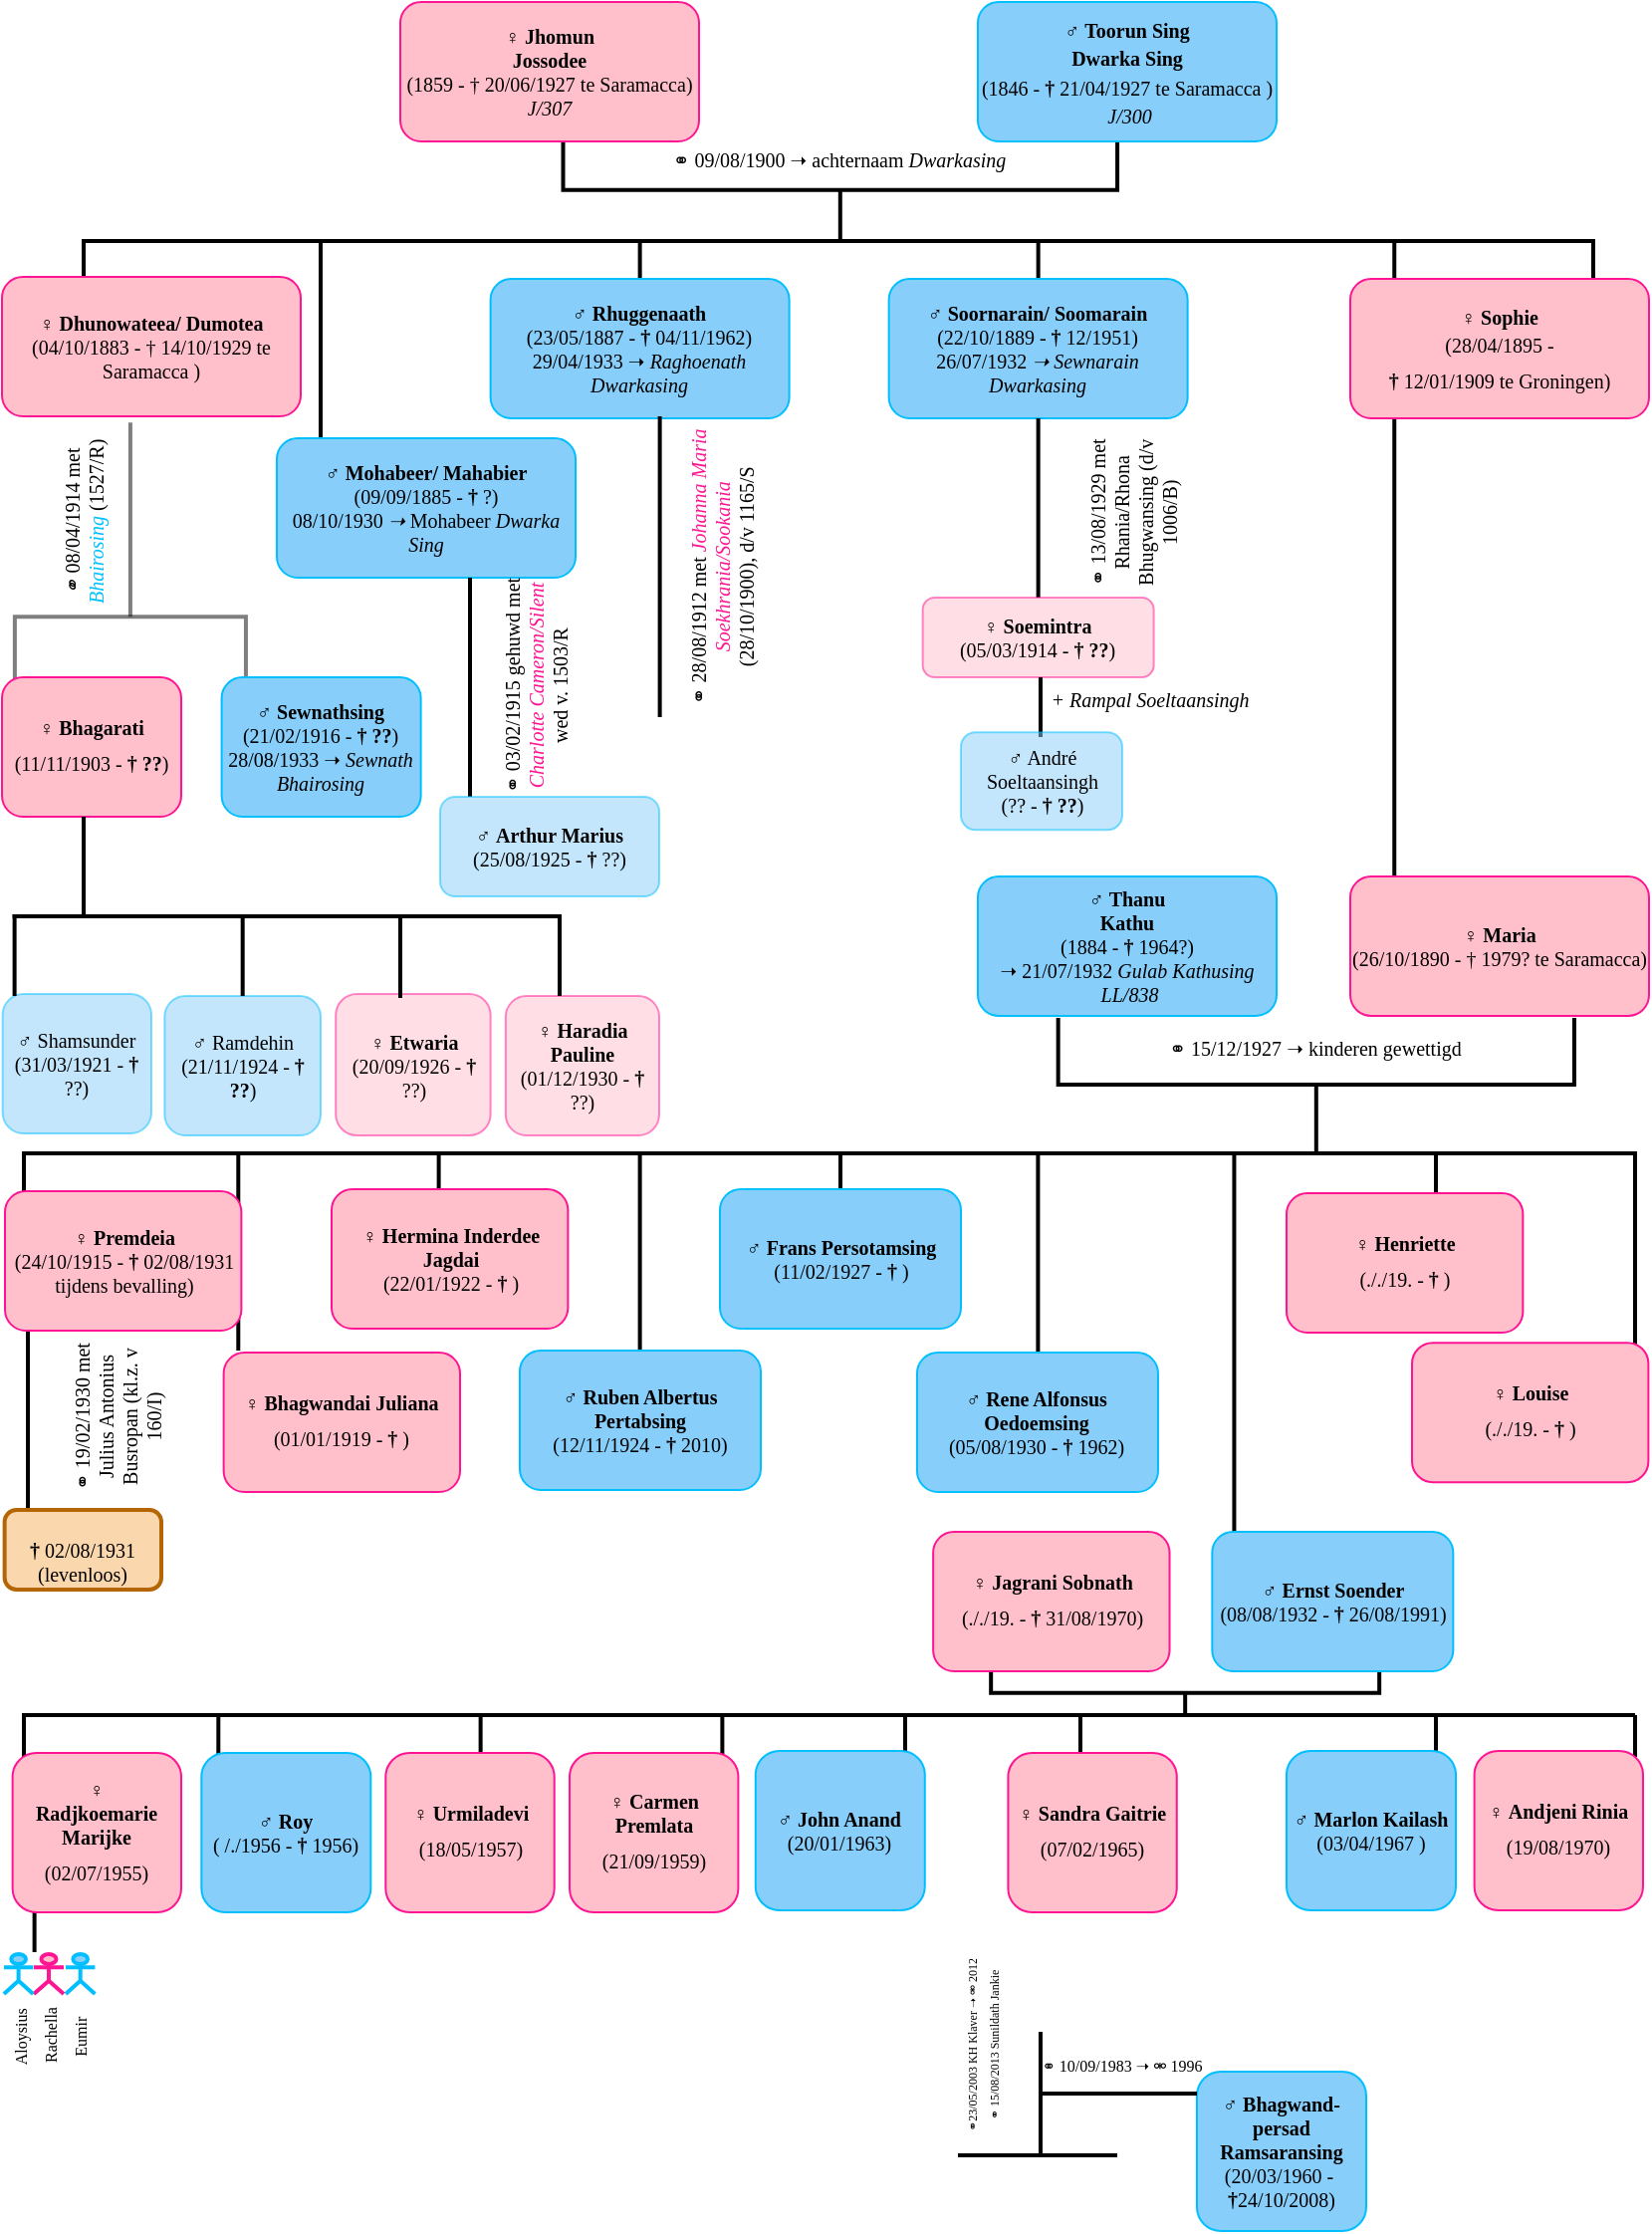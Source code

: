 <mxfile version="20.2.5" type="github">
  <diagram id="mYPG_qAB2JkAkDNk--a2" name="Pagina-1">
    <mxGraphModel dx="1052" dy="563" grid="1" gridSize="10" guides="1" tooltips="1" connect="1" arrows="1" fold="1" page="1" pageScale="1" pageWidth="827" pageHeight="1169" math="0" shadow="0">
      <root>
        <mxCell id="0" />
        <mxCell id="1" parent="0" />
        <mxCell id="plow9R5SB9hflpFcKOpZ-70" value="" style="strokeWidth=2;html=1;shape=mxgraph.flowchart.annotation_2;align=left;labelPosition=right;pointerEvents=1;fillStyle=auto;fontFamily=Verdana;fontSize=10;fillColor=#87CEFA;gradientColor=none;rotation=-90;fontColor=#000000;" vertex="1" parent="1">
          <mxGeometry x="583.15" y="752.41" width="21.87" height="195" as="geometry" />
        </mxCell>
        <mxCell id="plow9R5SB9hflpFcKOpZ-12" value="" style="strokeWidth=2;html=1;shape=mxgraph.flowchart.annotation_2;align=left;labelPosition=right;pointerEvents=1;fillStyle=auto;fontFamily=Verdana;fontSize=10;fillColor=#87CEFA;gradientColor=none;rotation=90;opacity=50;" vertex="1" parent="1">
          <mxGeometry x="-33.09" y="251.6" width="195.1" height="116.03" as="geometry" />
        </mxCell>
        <mxCell id="plow9R5SB9hflpFcKOpZ-7" value="" style="strokeWidth=2;html=1;shape=mxgraph.flowchart.annotation_2;align=left;labelPosition=right;pointerEvents=1;fillStyle=auto;fontFamily=Verdana;fontSize=10;fillColor=#87CEFA;gradientColor=none;rotation=-90;" vertex="1" parent="1">
          <mxGeometry x="626.42" y="414.92" width="66.96" height="259.15" as="geometry" />
        </mxCell>
        <mxCell id="IXTUPJLgbKb1r88hFRmQ-5" value="" style="strokeWidth=2;html=1;shape=mxgraph.flowchart.annotation_2;align=left;labelPosition=right;pointerEvents=1;fillStyle=auto;fillColor=#87CEFA;rotation=-90;fontFamily=Verdana;" parent="1" vertex="1">
          <mxGeometry x="395.58" y="-43.82" width="50.63" height="278.28" as="geometry" />
        </mxCell>
        <mxCell id="IXTUPJLgbKb1r88hFRmQ-2" value="&lt;div style=&quot;font-size: 10px;&quot;&gt;&lt;font style=&quot;font-size: 10px;&quot; face=&quot;Verdana&quot;&gt;♀ &lt;b&gt;Jhomun&lt;/b&gt;&lt;/font&gt;&lt;/div&gt;&lt;div style=&quot;font-size: 10px;&quot;&gt;&lt;font style=&quot;font-size: 10px;&quot; face=&quot;Verdana&quot;&gt;&lt;b&gt;&lt;font style=&quot;font-size: 10px;&quot;&gt;Jossodee&lt;/font&gt;&lt;/b&gt;&lt;/font&gt;&lt;/div&gt;&lt;div style=&quot;font-size: 10px;&quot;&gt;&lt;font style=&quot;font-size: 10px;&quot; face=&quot;Verdana&quot;&gt;(1859 - † 20/06/1927 te Saramacca)&lt;/font&gt;&lt;/div&gt;&lt;div style=&quot;font-size: 10px;&quot;&gt;&lt;font style=&quot;font-size: 10px;&quot; face=&quot;Verdana&quot;&gt;&lt;i&gt;J/307&lt;/i&gt;&lt;/font&gt;&lt;/div&gt;" style="rounded=1;whiteSpace=wrap;html=1;fillColor=#FFC0CB;strokeColor=#FF1493;fillStyle=auto;fontFamily=Verdana;" parent="1" vertex="1">
          <mxGeometry x="200" y="1" width="150" height="70" as="geometry" />
        </mxCell>
        <mxCell id="IXTUPJLgbKb1r88hFRmQ-3" value="&lt;div&gt;&lt;font style=&quot;font-size: 10px;&quot;&gt;♂ &lt;b&gt;Toorun Sing&lt;/b&gt;&lt;/font&gt;&lt;/div&gt;&lt;div&gt;&lt;font style=&quot;font-size: 10px;&quot;&gt;&lt;b&gt;Dwarka Sing&lt;/b&gt;&lt;br&gt;&lt;/font&gt;&lt;/div&gt;&lt;div&gt;&lt;font style=&quot;font-size: 10px;&quot;&gt;(1846 - &lt;b&gt;† &lt;/b&gt;21/04/1927 te Saramacca )&lt;/font&gt;&lt;/div&gt;&lt;div&gt;&lt;font style=&quot;font-size: 10px;&quot;&gt;&lt;i&gt;&amp;nbsp;J/300 &lt;/i&gt;&lt;br&gt;&lt;/font&gt;&lt;/div&gt;" style="rounded=1;whiteSpace=wrap;html=1;fillStyle=auto;strokeColor=#00BFFF;fillColor=#87CEFA;gradientColor=none;fontFamily=Verdana;" parent="1" vertex="1">
          <mxGeometry x="490" y="1" width="150" height="70" as="geometry" />
        </mxCell>
        <UserObject label="&lt;span lang=&quot;EN-US&quot;&gt;⚭ 09/08/1900 &lt;/span&gt;&lt;span lang=&quot;EN-US&quot;&gt;➝ achternaam &lt;i&gt;Dwarkasing&lt;/i&gt;&lt;br&gt;&lt;/span&gt;" placeholders="1" name="Variable" id="IXTUPJLgbKb1r88hFRmQ-12">
          <mxCell style="text;html=1;strokeColor=none;fillColor=none;align=center;verticalAlign=middle;whiteSpace=wrap;overflow=hidden;fillStyle=auto;fontFamily=Verdana;fontSize=10;" parent="1" vertex="1">
            <mxGeometry x="331.31" y="60" width="179.38" height="40" as="geometry" />
          </mxCell>
        </UserObject>
        <mxCell id="IXTUPJLgbKb1r88hFRmQ-13" value="" style="line;strokeWidth=2;html=1;fillStyle=auto;fontFamily=Verdana;fontSize=10;fillColor=#87CEFA;gradientColor=none;" parent="1" vertex="1">
          <mxGeometry x="40" y="116" width="760" height="10" as="geometry" />
        </mxCell>
        <mxCell id="IXTUPJLgbKb1r88hFRmQ-14" value="" style="line;strokeWidth=2;direction=south;html=1;fillStyle=auto;fontFamily=Verdana;fontSize=10;fillColor=#87CEFA;gradientColor=none;" parent="1" vertex="1">
          <mxGeometry x="794" y="122" width="10" height="18" as="geometry" />
        </mxCell>
        <mxCell id="IXTUPJLgbKb1r88hFRmQ-15" value="" style="line;strokeWidth=2;direction=south;html=1;fillStyle=auto;fontFamily=Verdana;fontSize=10;fillColor=#87CEFA;gradientColor=none;" parent="1" vertex="1">
          <mxGeometry x="36" y="121" width="10" height="19" as="geometry" />
        </mxCell>
        <mxCell id="IXTUPJLgbKb1r88hFRmQ-16" value="&lt;div&gt;&lt;font style=&quot;font-size: 10px;&quot;&gt;♀ &lt;b&gt;Dhunowateea/ Dumotea&lt;br&gt;&lt;/b&gt;&lt;/font&gt;&lt;/div&gt;&lt;div style=&quot;font-size: 10px;&quot;&gt;&lt;font style=&quot;font-size: 10px;&quot; size=&quot;3&quot;&gt;(04/10/1883 - † 14/10/1929 te Saramacca )&lt;/font&gt;&lt;font style=&quot;font-size: 10px;&quot;&gt;&lt;i&gt; &lt;/i&gt;&lt;br&gt;&lt;/font&gt;&lt;/div&gt;" style="rounded=1;whiteSpace=wrap;html=1;fillColor=#FFC0CB;strokeColor=#FF1493;fillStyle=auto;fontFamily=Verdana;fontSize=10;" parent="1" vertex="1">
          <mxGeometry y="139" width="150" height="70" as="geometry" />
        </mxCell>
        <mxCell id="IXTUPJLgbKb1r88hFRmQ-17" value="" style="line;strokeWidth=2;direction=south;html=1;fillStyle=auto;fontFamily=Verdana;fontSize=10;fillColor=#87CEFA;gradientColor=none;" parent="1" vertex="1">
          <mxGeometry x="694.13" y="122" width="10" height="318" as="geometry" />
        </mxCell>
        <mxCell id="IXTUPJLgbKb1r88hFRmQ-6" value="&lt;div&gt;&lt;font style=&quot;font-size: 10px;&quot;&gt;♀ &lt;b&gt;Sophie&lt;/b&gt;&lt;/font&gt;&lt;/div&gt;&lt;div&gt;&lt;font style=&quot;font-size: 10px;&quot; size=&quot;3&quot;&gt;(28/04/1895 - &lt;br&gt;&lt;/font&gt;&lt;/div&gt;&lt;div&gt;&lt;font style=&quot;font-size: 10px;&quot; size=&quot;3&quot;&gt;&lt;b&gt;†&lt;/b&gt; 12/01/1909 te Groningen)&lt;/font&gt;&lt;font size=&quot;3&quot;&gt;&lt;i&gt;&lt;br&gt;&lt;/i&gt;&lt;/font&gt;&lt;/div&gt;" style="rounded=1;whiteSpace=wrap;html=1;fillColor=#FFC0CB;strokeColor=#FF1493;fillStyle=auto;fontFamily=Verdana;" parent="1" vertex="1">
          <mxGeometry x="677" y="140" width="150" height="70" as="geometry" />
        </mxCell>
        <mxCell id="IXTUPJLgbKb1r88hFRmQ-19" value="&lt;div&gt;&lt;font style=&quot;font-size: 10px;&quot;&gt;♀ &lt;b&gt;Maria&lt;/b&gt;&lt;/font&gt;&lt;/div&gt;&lt;div style=&quot;font-size: 10px;&quot;&gt;&lt;font style=&quot;font-size: 10px;&quot; size=&quot;3&quot;&gt;(26/10/1890 - † 1979? te Saramacca)&lt;/font&gt;&lt;font style=&quot;font-size: 10px;&quot;&gt;&lt;i&gt; &lt;/i&gt;&lt;br&gt;&lt;/font&gt;&lt;/div&gt;" style="rounded=1;whiteSpace=wrap;html=1;fillColor=#FFC0CB;strokeColor=#FF1493;fillStyle=auto;fontFamily=Verdana;fontSize=10;" parent="1" vertex="1">
          <mxGeometry x="677" y="440" width="150" height="70" as="geometry" />
        </mxCell>
        <mxCell id="plow9R5SB9hflpFcKOpZ-1" value="&lt;div&gt;&lt;font style=&quot;font-size: 10px;&quot;&gt;♀ &lt;b&gt;Haradia Pauline&lt;/b&gt;&lt;/font&gt;&lt;/div&gt;&lt;div style=&quot;font-size: 10px;&quot;&gt;&lt;font style=&quot;font-size: 10px;&quot;&gt;(01/12/1930 - &lt;b&gt;† &lt;/b&gt;??)&lt;br&gt;&lt;/font&gt;&lt;/div&gt;" style="rounded=1;whiteSpace=wrap;html=1;fillColor=#FFC0CB;strokeColor=#FF1493;fillStyle=auto;opacity=50;fontFamily=Verdana;fontSize=10;" vertex="1" parent="1">
          <mxGeometry x="252.91" y="500" width="77.09" height="70" as="geometry" />
        </mxCell>
        <mxCell id="plow9R5SB9hflpFcKOpZ-3" value="&lt;div&gt;&lt;font style=&quot;font-size: 10px;&quot; face=&quot;Verdana&quot;&gt;♂ &lt;b&gt;Thanu&lt;/b&gt;&lt;/font&gt;&lt;/div&gt;&lt;div&gt;&lt;font style=&quot;font-size: 10px;&quot; face=&quot;Verdana&quot;&gt;&lt;b&gt;Kathu&lt;/b&gt;&lt;br&gt;&lt;/font&gt;&lt;/div&gt;&lt;div&gt;&lt;font style=&quot;font-size: 10px;&quot; face=&quot;Verdana&quot;&gt;(1884 - &lt;b&gt;† &lt;/b&gt;1964?)&lt;/font&gt;&lt;/div&gt;&lt;div&gt;&lt;span lang=&quot;EN-US&quot;&gt;➝ 21/07/1932 &lt;i&gt;Gulab Kathusing&lt;/i&gt;&lt;br&gt;&lt;/span&gt;&lt;/div&gt;&lt;div&gt;&lt;font style=&quot;font-size: 10px;&quot; face=&quot;Verdana&quot;&gt;&lt;i&gt;&amp;nbsp;LL/838 &lt;/i&gt;&lt;br&gt;&lt;/font&gt;&lt;/div&gt;" style="rounded=1;whiteSpace=wrap;html=1;fillStyle=auto;strokeColor=#00BFFF;fillColor=#87CEFA;gradientColor=none;fontFamily=Verdana;fontSize=10;" vertex="1" parent="1">
          <mxGeometry x="490" y="440" width="150" height="70" as="geometry" />
        </mxCell>
        <mxCell id="plow9R5SB9hflpFcKOpZ-4" value="" style="line;strokeWidth=2;direction=south;html=1;fillStyle=auto;fontFamily=Verdana;fontSize=10;fillColor=#87CEFA;gradientColor=none;" vertex="1" parent="1">
          <mxGeometry x="155" y="122" width="10" height="98" as="geometry" />
        </mxCell>
        <mxCell id="plow9R5SB9hflpFcKOpZ-6" value="&lt;div&gt;&lt;font style=&quot;font-size: 10px;&quot; face=&quot;Verdana&quot;&gt;♂ &lt;b&gt;Mohabeer/ Mahabier&lt;/b&gt;&lt;br&gt;&lt;/font&gt;&lt;/div&gt;&lt;div&gt;&lt;font style=&quot;font-size: 10px;&quot; face=&quot;Verdana&quot;&gt;(09/09/1885 - &lt;b&gt;†&lt;/b&gt; ?)&lt;/font&gt;&lt;/div&gt;&lt;div&gt;&lt;font face=&quot;Verdana&quot;&gt;&lt;span lang=&quot;EN-US&quot;&gt;08/10/1930 &lt;/span&gt;&lt;i&gt;&lt;span lang=&quot;EN-US&quot;&gt;➝ &lt;/span&gt;&lt;/i&gt;&lt;span lang=&quot;EN-US&quot;&gt;Mohabeer&lt;/span&gt;&lt;i&gt;&lt;span lang=&quot;EN-US&quot;&gt; Dwarka Sing&lt;br&gt;&lt;/span&gt;&lt;/i&gt;&lt;/font&gt;&lt;/div&gt;" style="rounded=1;whiteSpace=wrap;html=1;fillStyle=auto;strokeColor=#00BFFF;fillColor=#87CEFA;gradientColor=none;fontFamily=Verdana;fontSize=10;" vertex="1" parent="1">
          <mxGeometry x="138.01" y="220" width="150" height="70" as="geometry" />
        </mxCell>
        <UserObject label="&lt;span lang=&quot;EN-US&quot;&gt;⚭ 15/12/1927 &lt;/span&gt;&lt;span lang=&quot;EN-US&quot;&gt;➝ kinderen gewettigd&lt;br&gt;&lt;/span&gt;" placeholders="1" name="Variable" id="plow9R5SB9hflpFcKOpZ-8">
          <mxCell style="text;html=1;strokeColor=none;fillColor=none;align=center;verticalAlign=middle;whiteSpace=wrap;overflow=hidden;fillStyle=auto;fontFamily=Verdana;fontSize=10;opacity=50;" vertex="1" parent="1">
            <mxGeometry x="570.2" y="501" width="179.38" height="50" as="geometry" />
          </mxCell>
        </UserObject>
        <mxCell id="plow9R5SB9hflpFcKOpZ-10" value="" style="line;strokeWidth=2;html=1;fillStyle=auto;fontFamily=Verdana;fontSize=10;fillColor=#87CEFA;gradientColor=none;" vertex="1" parent="1">
          <mxGeometry x="10" y="574" width="810" height="10" as="geometry" />
        </mxCell>
        <mxCell id="plow9R5SB9hflpFcKOpZ-16" value="" style="line;strokeWidth=2;direction=south;html=1;fillStyle=auto;fontFamily=Verdana;fontSize=10;fillColor=#87CEFA;gradientColor=none;" vertex="1" parent="1">
          <mxGeometry x="230" y="290" width="10" height="110" as="geometry" />
        </mxCell>
        <UserObject label="&lt;i&gt;&lt;span lang=&quot;EN-US&quot;&gt;⚭&lt;/span&gt;&lt;/i&gt;&lt;span lang=&quot;EN-US&quot;&gt; 08/04/1914 met &lt;/span&gt;&lt;i&gt;&lt;span lang=&quot;EN-US&quot;&gt;&lt;font color=&quot;#00BFFF&quot;&gt;Bhairosing &lt;/font&gt;&lt;/span&gt;&lt;/i&gt;&lt;span lang=&quot;EN-US&quot;&gt;(1527/R)&lt;/span&gt;&lt;i&gt;&lt;span lang=&quot;EN-US&quot;&gt;&lt;br&gt;&lt;/span&gt;&lt;/i&gt;" placeholders="1" name="Variable" id="plow9R5SB9hflpFcKOpZ-17">
          <mxCell style="text;html=1;strokeColor=none;fillColor=none;align=center;verticalAlign=middle;whiteSpace=wrap;overflow=hidden;fillStyle=auto;fontFamily=Verdana;fontSize=10;opacity=50;rotation=-90;" vertex="1" parent="1">
            <mxGeometry x="-9.64" y="226" width="101.29" height="70.36" as="geometry" />
          </mxCell>
        </UserObject>
        <UserObject label="&lt;span lang=&quot;EN-US&quot;&gt;⚭ 03/02/1915 gehuwd met &lt;font color=&quot;#FF1493&quot;&gt;&lt;i&gt;Charlotte Cameron/Silent &lt;/i&gt;&lt;/font&gt;wed v. 1503/R&lt;/span&gt;&lt;span lang=&quot;EN-US&quot;&gt; &lt;br&gt;&lt;/span&gt;" placeholders="1" name="Variable" id="plow9R5SB9hflpFcKOpZ-18">
          <mxCell style="text;html=1;strokeColor=none;fillColor=none;align=center;verticalAlign=middle;whiteSpace=wrap;overflow=hidden;fillStyle=auto;fontFamily=Verdana;fontSize=10;opacity=50;rotation=-90;" vertex="1" parent="1">
            <mxGeometry x="211.34" y="311" width="112.34" height="65" as="geometry" />
          </mxCell>
        </UserObject>
        <mxCell id="plow9R5SB9hflpFcKOpZ-19" value="&lt;div&gt;&lt;font style=&quot;font-size: 10px;&quot; face=&quot;Verdana&quot;&gt;♂ &lt;b&gt;Arthur Marius&lt;/b&gt;&lt;br&gt;&lt;/font&gt;&lt;/div&gt;&lt;div&gt;&lt;font style=&quot;font-size: 10px;&quot; face=&quot;Verdana&quot;&gt;(25/08/1925 - &lt;b&gt;†&lt;/b&gt; ??) &lt;br&gt;&lt;/font&gt;&lt;/div&gt;" style="rounded=1;whiteSpace=wrap;html=1;fillStyle=auto;strokeColor=#00BFFF;fillColor=#87CEFA;gradientColor=none;opacity=50;fontFamily=Verdana;fontSize=10;" vertex="1" parent="1">
          <mxGeometry x="220" y="400" width="110" height="50" as="geometry" />
        </mxCell>
        <mxCell id="plow9R5SB9hflpFcKOpZ-20" value="&lt;div&gt;&lt;font style=&quot;font-size: 10px;&quot; face=&quot;Verdana&quot;&gt;♂ &lt;b&gt;Sewnathsing&lt;/b&gt;&lt;br&gt;&lt;/font&gt;&lt;/div&gt;&lt;div&gt;&lt;font style=&quot;font-size: 10px;&quot; face=&quot;Verdana&quot;&gt;(21/02/1916 - &lt;b&gt;† ??&lt;/b&gt;)&lt;/font&gt;&lt;/div&gt;&lt;div&gt;&lt;span lang=&quot;EN-US&quot;&gt;28/08/1933 ➝ &lt;i&gt;Sewnath Bhairosing&lt;/i&gt;&lt;br&gt;&lt;/span&gt;&lt;/div&gt;" style="rounded=1;whiteSpace=wrap;html=1;fillStyle=auto;strokeColor=#00BFFF;fillColor=#87CEFA;gradientColor=none;fontFamily=Verdana;fontSize=10;" vertex="1" parent="1">
          <mxGeometry x="110.31" y="340" width="100" height="70" as="geometry" />
        </mxCell>
        <mxCell id="plow9R5SB9hflpFcKOpZ-21" value="&lt;div&gt;&lt;font style=&quot;font-size: 10px;&quot; color=&quot;#000000&quot;&gt;♀ &lt;b&gt;Bhagarati&lt;/b&gt;&lt;/font&gt;&lt;/div&gt;&lt;div&gt;&lt;font style=&quot;font-size: 10px;&quot; size=&quot;3&quot; color=&quot;#000000&quot;&gt;(11/11/1903 - &lt;b&gt;† ??&lt;/b&gt;)&lt;/font&gt;&lt;font size=&quot;3&quot; color=&quot;#000000&quot;&gt;&lt;i&gt;&lt;br&gt;&lt;/i&gt;&lt;/font&gt;&lt;/div&gt;" style="rounded=1;whiteSpace=wrap;html=1;fillColor=#FFC0CB;strokeColor=#FF1493;fillStyle=auto;fontFamily=Verdana;fontSize=10;fontColor=#00BFFF;" vertex="1" parent="1">
          <mxGeometry y="340" width="90" height="70" as="geometry" />
        </mxCell>
        <mxCell id="plow9R5SB9hflpFcKOpZ-22" value="" style="line;strokeWidth=2;direction=south;html=1;fillStyle=auto;fontFamily=Verdana;fontSize=10;fillColor=#87CEFA;gradientColor=none;fontColor=#000000;" vertex="1" parent="1">
          <mxGeometry x="36" y="410" width="10" height="50" as="geometry" />
        </mxCell>
        <mxCell id="plow9R5SB9hflpFcKOpZ-23" value="" style="line;strokeWidth=2;direction=south;html=1;fillStyle=auto;fontFamily=Verdana;fontSize=10;fillColor=#87CEFA;gradientColor=none;fontColor=#000000;" vertex="1" parent="1">
          <mxGeometry x="315.31" y="121" width="10" height="19" as="geometry" />
        </mxCell>
        <mxCell id="plow9R5SB9hflpFcKOpZ-24" value="" style="line;strokeWidth=2;direction=south;html=1;fillStyle=auto;fontFamily=Verdana;fontSize=10;fillColor=#87CEFA;gradientColor=none;fontColor=#000000;" vertex="1" parent="1">
          <mxGeometry x="515.32" y="121" width="10" height="19" as="geometry" />
        </mxCell>
        <mxCell id="plow9R5SB9hflpFcKOpZ-25" value="&lt;div&gt;&lt;font style=&quot;font-size: 10px;&quot; face=&quot;Verdana&quot;&gt;♂ &lt;b&gt;Rhuggenaath&lt;/b&gt;&lt;br&gt;&lt;/font&gt;&lt;/div&gt;&lt;div&gt;&lt;font style=&quot;font-size: 10px;&quot; face=&quot;Verdana&quot;&gt;(23/05/1887 - &lt;b&gt;† &lt;/b&gt;04/11/1962)&lt;/font&gt;&lt;/div&gt;&lt;div&gt;&lt;font face=&quot;Verdana&quot;&gt;29/04/1933 &lt;/font&gt;&lt;font face=&quot;Verdana&quot;&gt;&lt;span lang=&quot;EN-US&quot;&gt;➝ &lt;/span&gt;&lt;/font&gt;&lt;span lang=&quot;EN-US&quot;&gt;&lt;i&gt;Raghoenath Dwarkasing&lt;/i&gt;&lt;/span&gt;&lt;/div&gt;" style="rounded=1;whiteSpace=wrap;html=1;fillStyle=auto;strokeColor=#00BFFF;fillColor=#87CEFA;gradientColor=none;fontFamily=Verdana;fontSize=10;fontColor=#000000;" vertex="1" parent="1">
          <mxGeometry x="245.31" y="140" width="150" height="70" as="geometry" />
        </mxCell>
        <mxCell id="plow9R5SB9hflpFcKOpZ-26" value="" style="line;strokeWidth=2;direction=south;html=1;fillStyle=auto;fontFamily=Verdana;fontSize=10;fillColor=#87CEFA;gradientColor=none;fontColor=#000000;" vertex="1" parent="1">
          <mxGeometry x="325.31" y="209" width="10" height="151" as="geometry" />
        </mxCell>
        <UserObject label="&lt;span lang=&quot;EN-US&quot;&gt;⚭ 28/08/1912 met &lt;font color=&quot;#FF1493&quot;&gt;&lt;i&gt;Johanna Maria Soekhrania/Sookania &lt;/i&gt;&lt;/font&gt;(28/10/1900), d/v 1165/S&lt;/span&gt;&lt;span lang=&quot;EN-US&quot;&gt; &lt;br&gt;&lt;/span&gt;" placeholders="1" name="Variable" id="plow9R5SB9hflpFcKOpZ-27">
          <mxCell style="text;html=1;strokeColor=none;fillColor=none;align=center;verticalAlign=middle;whiteSpace=wrap;overflow=hidden;fillStyle=auto;fontFamily=Verdana;fontSize=10;opacity=50;fontColor=#000000;rotation=-90;" vertex="1" parent="1">
            <mxGeometry x="290.19" y="257.19" width="143" height="54" as="geometry" />
          </mxCell>
        </UserObject>
        <mxCell id="plow9R5SB9hflpFcKOpZ-28" value="&lt;div&gt;&lt;font style=&quot;font-size: 10px;&quot; face=&quot;Verdana&quot; color=&quot;#000000&quot;&gt;♂ &lt;b&gt;Soornarain/ Soomarain&lt;/b&gt;&lt;br&gt;&lt;/font&gt;&lt;/div&gt;&lt;div&gt;&lt;font style=&quot;font-size: 10px;&quot; face=&quot;Verdana&quot; color=&quot;#000000&quot;&gt;(22/10/1889 - &lt;b&gt;†&lt;/b&gt; 12/1951)&lt;/font&gt;&lt;/div&gt;&lt;div&gt;&lt;font style=&quot;font-size: 10px;&quot; face=&quot;Verdana&quot; color=&quot;#000000&quot;&gt;26/07/1932 &lt;/font&gt;&lt;font face=&quot;Verdana&quot; color=&quot;#000000&quot;&gt;&lt;i&gt;&lt;span lang=&quot;EN-US&quot;&gt;➝ Sewnarain Dwarkasing&lt;br&gt;&lt;/span&gt;&lt;/i&gt;&lt;/font&gt;&lt;/div&gt;" style="rounded=1;whiteSpace=wrap;html=1;fillStyle=auto;strokeColor=#00BFFF;fillColor=#87CEFA;gradientColor=none;fontFamily=Verdana;fontSize=10;fontColor=#FF1493;" vertex="1" parent="1">
          <mxGeometry x="445.32" y="140" width="150" height="70" as="geometry" />
        </mxCell>
        <mxCell id="plow9R5SB9hflpFcKOpZ-30" value="" style="line;strokeWidth=2;direction=south;html=1;fillStyle=auto;fontFamily=Verdana;fontSize=10;fillColor=#87CEFA;gradientColor=none;fontColor=#000000;" vertex="1" parent="1">
          <mxGeometry x="515.32" y="210" width="10" height="90" as="geometry" />
        </mxCell>
        <UserObject label="&lt;span lang=&quot;EN-US&quot;&gt;⚭ 13/08/1929 met Rhania/Rhona Bhugwansing (d/v 1006/B)&lt;/span&gt;&lt;span lang=&quot;EN-US&quot;&gt; &lt;br&gt;&lt;/span&gt;" placeholders="1" name="Variable" id="plow9R5SB9hflpFcKOpZ-31">
          <mxCell style="text;html=1;strokeColor=none;fillColor=none;align=center;verticalAlign=middle;whiteSpace=wrap;overflow=hidden;fillStyle=auto;fontFamily=Verdana;fontSize=10;opacity=50;fontColor=#000000;rotation=-90;" vertex="1" parent="1">
            <mxGeometry x="521.24" y="219.4" width="92.48" height="74.56" as="geometry" />
          </mxCell>
        </UserObject>
        <mxCell id="plow9R5SB9hflpFcKOpZ-32" value="&lt;div&gt;&lt;font style=&quot;font-size: 10px;&quot;&gt;♀ &lt;b&gt;Soemintra&lt;/b&gt;&lt;/font&gt;&lt;/div&gt;&lt;div style=&quot;font-size: 10px;&quot;&gt;&lt;font style=&quot;font-size: 10px;&quot;&gt;(05/03/1914 - &lt;b&gt;† ??&lt;/b&gt;)&lt;br&gt;&lt;/font&gt;&lt;/div&gt;" style="rounded=1;whiteSpace=wrap;html=1;fillColor=#FFC0CB;strokeColor=#FF1493;fillStyle=auto;opacity=50;fontFamily=Verdana;fontSize=10;fontColor=#000000;" vertex="1" parent="1">
          <mxGeometry x="462.32" y="300" width="116" height="40" as="geometry" />
        </mxCell>
        <mxCell id="plow9R5SB9hflpFcKOpZ-33" value="" style="line;strokeWidth=2;direction=south;html=1;fillStyle=auto;fontFamily=Verdana;fontSize=10;fillColor=#87CEFA;gradientColor=none;fontColor=#000000;" vertex="1" parent="1">
          <mxGeometry x="516.48" y="340" width="10" height="30" as="geometry" />
        </mxCell>
        <mxCell id="plow9R5SB9hflpFcKOpZ-34" value="&lt;div&gt;&lt;font style=&quot;font-size: 10px;&quot; face=&quot;Verdana&quot;&gt;♂ André &lt;br&gt;&lt;/font&gt;&lt;/div&gt;&lt;div&gt;&lt;font style=&quot;font-size: 10px;&quot; face=&quot;Verdana&quot;&gt;Soeltaansingh&lt;br&gt;&lt;/font&gt;&lt;/div&gt;&lt;div&gt;&lt;font style=&quot;font-size: 10px;&quot; face=&quot;Verdana&quot;&gt;(?? - &lt;b&gt;† ??&lt;/b&gt;)&lt;/font&gt;&lt;/div&gt;" style="rounded=1;whiteSpace=wrap;html=1;fillStyle=auto;strokeColor=#00BFFF;fillColor=#87CEFA;gradientColor=none;opacity=50;fontFamily=Verdana;fontSize=10;fontColor=#000000;" vertex="1" parent="1">
          <mxGeometry x="481.5" y="367.63" width="81" height="49" as="geometry" />
        </mxCell>
        <UserObject label="&lt;i&gt;+ Rampal Soeltaansingh&lt;/i&gt;" placeholders="1" name="Variable" id="plow9R5SB9hflpFcKOpZ-35">
          <mxCell style="text;html=1;strokeColor=none;fillColor=none;align=center;verticalAlign=middle;whiteSpace=wrap;overflow=hidden;fillStyle=auto;fontFamily=Verdana;fontSize=10;opacity=50;fontColor=#000000;" vertex="1" parent="1">
            <mxGeometry x="512.73" y="333.63" width="127.27" height="34" as="geometry" />
          </mxCell>
        </UserObject>
        <mxCell id="plow9R5SB9hflpFcKOpZ-36" value="" style="line;strokeWidth=2;html=1;fillStyle=auto;fontFamily=Verdana;fontSize=10;fillColor=#87CEFA;gradientColor=none;fontColor=#000000;" vertex="1" parent="1">
          <mxGeometry x="5.31" y="455" width="274.69" height="10" as="geometry" />
        </mxCell>
        <mxCell id="plow9R5SB9hflpFcKOpZ-37" value="&lt;div&gt;&lt;font style=&quot;font-size: 10px;&quot;&gt;♀ &lt;b&gt;Etwaria&lt;/b&gt;&lt;/font&gt;&lt;/div&gt;&lt;div style=&quot;font-size: 10px;&quot;&gt;&lt;font style=&quot;font-size: 10px;&quot;&gt;(20/09/1926 - &lt;b&gt;† &lt;/b&gt;??)&lt;br&gt;&lt;/font&gt;&lt;/div&gt;" style="rounded=1;whiteSpace=wrap;html=1;fillColor=#FFC0CB;strokeColor=#FF1493;fillStyle=auto;opacity=50;fontFamily=Verdana;fontSize=10;fontColor=#000000;" vertex="1" parent="1">
          <mxGeometry x="167.6" y="499" width="77.71" height="71" as="geometry" />
        </mxCell>
        <mxCell id="plow9R5SB9hflpFcKOpZ-38" value="&lt;div&gt;&lt;font style=&quot;font-size: 10px;&quot; face=&quot;Verdana&quot;&gt;♂ Ramdehin&lt;br&gt;&lt;/font&gt;&lt;/div&gt;&lt;div&gt;&lt;font style=&quot;font-size: 10px;&quot; face=&quot;Verdana&quot;&gt;(21/11/1924 - &lt;b&gt;† ??&lt;/b&gt;)&lt;br&gt;&lt;/font&gt;&lt;/div&gt;" style="rounded=1;whiteSpace=wrap;html=1;fillStyle=auto;strokeColor=#00BFFF;fillColor=#87CEFA;gradientColor=none;opacity=50;fontFamily=Verdana;fontSize=10;fontColor=#000000;" vertex="1" parent="1">
          <mxGeometry x="81.66" y="500" width="78.35" height="70" as="geometry" />
        </mxCell>
        <mxCell id="plow9R5SB9hflpFcKOpZ-39" value="&lt;div&gt;&lt;font style=&quot;font-size: 10px;&quot; face=&quot;Verdana&quot;&gt;♂ Shamsunder&lt;br&gt;&lt;/font&gt;&lt;/div&gt;&lt;div&gt;&lt;font style=&quot;font-size: 10px;&quot; face=&quot;Verdana&quot;&gt;(31/03/1921 - &lt;b&gt;†&lt;/b&gt; ??)&lt;br&gt;&lt;/font&gt;&lt;/div&gt;" style="rounded=1;whiteSpace=wrap;html=1;fillStyle=auto;strokeColor=#00BFFF;fillColor=#87CEFA;gradientColor=none;opacity=50;fontFamily=Verdana;fontSize=10;fontColor=#000000;" vertex="1" parent="1">
          <mxGeometry x="0.31" y="499" width="74.69" height="70" as="geometry" />
        </mxCell>
        <mxCell id="plow9R5SB9hflpFcKOpZ-40" value="" style="line;strokeWidth=2;direction=south;html=1;fillStyle=auto;fontFamily=Verdana;fontSize=10;fillColor=#87CEFA;gradientColor=none;fontColor=#000000;" vertex="1" parent="1">
          <mxGeometry x="1.31" y="459" width="10" height="41" as="geometry" />
        </mxCell>
        <mxCell id="plow9R5SB9hflpFcKOpZ-42" value="" style="line;strokeWidth=2;direction=south;html=1;fillStyle=auto;fontFamily=Verdana;fontSize=10;fillColor=#87CEFA;gradientColor=none;fontColor=#000000;" vertex="1" parent="1">
          <mxGeometry x="115.84" y="459" width="10" height="41" as="geometry" />
        </mxCell>
        <mxCell id="plow9R5SB9hflpFcKOpZ-43" value="" style="line;strokeWidth=2;direction=south;html=1;fillStyle=auto;fontFamily=Verdana;fontSize=10;fillColor=#87CEFA;gradientColor=none;fontColor=#000000;" vertex="1" parent="1">
          <mxGeometry x="275.01" y="459" width="10" height="41" as="geometry" />
        </mxCell>
        <mxCell id="plow9R5SB9hflpFcKOpZ-45" value="" style="line;strokeWidth=2;direction=south;html=1;fillStyle=auto;fontFamily=Verdana;fontSize=10;fillColor=#87CEFA;gradientColor=none;fontColor=#000000;" vertex="1" parent="1">
          <mxGeometry x="195" y="460" width="10" height="41" as="geometry" />
        </mxCell>
        <mxCell id="plow9R5SB9hflpFcKOpZ-46" value="" style="line;strokeWidth=2;direction=south;html=1;fillStyle=auto;fontFamily=Verdana;fontSize=10;fillColor=#87CEFA;gradientColor=none;fontColor=#000000;" vertex="1" parent="1">
          <mxGeometry x="6" y="580" width="10" height="19" as="geometry" />
        </mxCell>
        <mxCell id="plow9R5SB9hflpFcKOpZ-48" value="" style="line;strokeWidth=2;direction=south;html=1;fillStyle=auto;fontFamily=Verdana;fontSize=10;fillColor=#87CEFA;gradientColor=none;fontColor=#000000;" vertex="1" parent="1">
          <mxGeometry x="815" y="578" width="10" height="99" as="geometry" />
        </mxCell>
        <mxCell id="plow9R5SB9hflpFcKOpZ-49" value="" style="line;strokeWidth=2;direction=south;html=1;fillStyle=auto;fontFamily=Verdana;fontSize=10;fillColor=#87CEFA;gradientColor=none;fontColor=#000000;" vertex="1" parent="1">
          <mxGeometry x="715" y="580" width="10" height="19" as="geometry" />
        </mxCell>
        <mxCell id="plow9R5SB9hflpFcKOpZ-50" value="" style="line;strokeWidth=2;direction=south;html=1;fillStyle=auto;fontFamily=Verdana;fontSize=10;fillColor=#87CEFA;gradientColor=none;fontColor=#000000;" vertex="1" parent="1">
          <mxGeometry x="113.65" y="579" width="10" height="99" as="geometry" />
        </mxCell>
        <mxCell id="plow9R5SB9hflpFcKOpZ-51" value="" style="line;strokeWidth=2;direction=south;html=1;fillStyle=auto;fontFamily=Verdana;fontSize=10;fillColor=#87CEFA;gradientColor=none;fontColor=#000000;" vertex="1" parent="1">
          <mxGeometry x="214.31" y="579" width="10" height="18" as="geometry" />
        </mxCell>
        <mxCell id="plow9R5SB9hflpFcKOpZ-52" value="" style="line;strokeWidth=2;direction=south;html=1;fillStyle=auto;fontFamily=Verdana;fontSize=10;fillColor=#87CEFA;gradientColor=none;fontColor=#000000;" vertex="1" parent="1">
          <mxGeometry x="315.31" y="580" width="10" height="98" as="geometry" />
        </mxCell>
        <mxCell id="plow9R5SB9hflpFcKOpZ-53" value="" style="line;strokeWidth=2;direction=south;html=1;fillStyle=auto;fontFamily=Verdana;fontSize=10;fillColor=#87CEFA;gradientColor=none;fontColor=#000000;" vertex="1" parent="1">
          <mxGeometry x="515.2" y="580" width="10" height="99" as="geometry" />
        </mxCell>
        <mxCell id="plow9R5SB9hflpFcKOpZ-54" value="" style="line;strokeWidth=2;direction=south;html=1;fillStyle=auto;fontFamily=Verdana;fontSize=10;fillColor=#87CEFA;gradientColor=none;fontColor=#000000;" vertex="1" parent="1">
          <mxGeometry x="613.72" y="580" width="10" height="189" as="geometry" />
        </mxCell>
        <mxCell id="plow9R5SB9hflpFcKOpZ-55" value="" style="line;strokeWidth=2;direction=south;html=1;fillStyle=auto;fontFamily=Verdana;fontSize=10;fillColor=#87CEFA;gradientColor=none;fontColor=#000000;" vertex="1" parent="1">
          <mxGeometry x="416" y="580" width="10" height="18" as="geometry" />
        </mxCell>
        <mxCell id="plow9R5SB9hflpFcKOpZ-56" value="" style="line;strokeWidth=2;direction=south;html=1;fillStyle=auto;fontFamily=Verdana;fontSize=10;fillColor=#87CEFA;gradientColor=none;fontColor=#000000;" vertex="1" parent="1">
          <mxGeometry x="8" y="668" width="10" height="90" as="geometry" />
        </mxCell>
        <UserObject label="&lt;span lang=&quot;EN-US&quot;&gt;⚭ 19/02/1930 met Julius Antonius Busropan (kl.z. v 160/I)&lt;/span&gt;&lt;span lang=&quot;EN-US&quot;&gt; &lt;br&gt;&lt;/span&gt;" placeholders="1" name="Variable" id="plow9R5SB9hflpFcKOpZ-57">
          <mxCell style="text;html=1;strokeColor=none;fillColor=none;align=center;verticalAlign=middle;whiteSpace=wrap;overflow=hidden;fillStyle=auto;fontFamily=Verdana;fontSize=10;opacity=50;fontColor=#000000;rotation=-90;" vertex="1" parent="1">
            <mxGeometry x="15" y="671" width="86" height="80" as="geometry" />
          </mxCell>
        </UserObject>
        <mxCell id="plow9R5SB9hflpFcKOpZ-59" value="&lt;br&gt;&lt;font style=&quot;font-size: 10px;&quot;&gt;&lt;b&gt;† &lt;/b&gt;02/08/1931 (levenloos)&lt;/font&gt;&lt;br&gt;" style="rounded=1;whiteSpace=wrap;html=1;fillStyle=auto;fontFamily=Verdana;fontSize=10;strokeColor=#b46504;strokeWidth=2;fillColor=#fad7ac;" vertex="1" parent="1">
          <mxGeometry x="1.31" y="758" width="78.69" height="40" as="geometry" />
        </mxCell>
        <mxCell id="plow9R5SB9hflpFcKOpZ-62" value="&lt;div&gt;&lt;font style=&quot;font-size: 10px;&quot;&gt;♀ &lt;b&gt;Hermina Inderdee Jagdai&lt;br&gt;&lt;/b&gt;&lt;/font&gt;&lt;/div&gt;&lt;font style=&quot;font-size: 10px;&quot;&gt;(22/01/1922 - &lt;b&gt;†&lt;/b&gt; )&lt;/font&gt;" style="rounded=1;whiteSpace=wrap;html=1;fillColor=#FFC0CB;strokeColor=#FF1493;fillStyle=auto;fontFamily=Verdana;fontSize=10;fontColor=#000000;" vertex="1" parent="1">
          <mxGeometry x="165.5" y="597" width="118.69" height="70" as="geometry" />
        </mxCell>
        <mxCell id="plow9R5SB9hflpFcKOpZ-63" value="&lt;div&gt;&lt;font style=&quot;font-size: 10px;&quot; face=&quot;Verdana&quot;&gt;♂ &lt;b&gt;Ruben Albertus Pertabsing&lt;/b&gt;&lt;br&gt;&lt;/font&gt;&lt;/div&gt;&lt;div&gt;&lt;font style=&quot;font-size: 10px;&quot; face=&quot;Verdana&quot;&gt;(12/11/1924 - &lt;b&gt;† &lt;/b&gt;2010)&lt;/font&gt;&lt;/div&gt;" style="rounded=1;whiteSpace=wrap;html=1;fillStyle=auto;strokeColor=#00BFFF;fillColor=#87CEFA;gradientColor=none;fontFamily=Verdana;fontSize=10;fontColor=#000000;" vertex="1" parent="1">
          <mxGeometry x="260" y="678" width="121" height="70" as="geometry" />
        </mxCell>
        <mxCell id="plow9R5SB9hflpFcKOpZ-64" value="&lt;div&gt;&lt;font style=&quot;font-size: 10px;&quot; face=&quot;Verdana&quot;&gt;♂ &lt;b&gt;Frans Persotamsing&lt;/b&gt;&lt;br&gt;&lt;/font&gt;&lt;/div&gt;&lt;div&gt;&lt;font style=&quot;font-size: 10px;&quot; face=&quot;Verdana&quot;&gt;(11/02/1927 - &lt;b&gt;†&lt;/b&gt; )&lt;/font&gt;&lt;/div&gt;" style="rounded=1;whiteSpace=wrap;html=1;fillStyle=auto;strokeColor=#00BFFF;fillColor=#87CEFA;gradientColor=none;fontFamily=Verdana;fontSize=10;fontColor=#000000;" vertex="1" parent="1">
          <mxGeometry x="360.5" y="597" width="121" height="70" as="geometry" />
        </mxCell>
        <mxCell id="plow9R5SB9hflpFcKOpZ-65" value="&lt;div&gt;&lt;font style=&quot;font-size: 10px;&quot; face=&quot;Verdana&quot;&gt;♂ &lt;b&gt;Rene Alfonsus Oedoemsing&lt;br&gt;&lt;/b&gt;&lt;/font&gt;&lt;/div&gt;&lt;div&gt;&lt;font style=&quot;font-size: 10px;&quot; face=&quot;Verdana&quot;&gt;(05/08/1930 - &lt;b&gt;† &lt;/b&gt;1962)&lt;/font&gt;&lt;/div&gt;" style="rounded=1;whiteSpace=wrap;html=1;fillStyle=auto;strokeColor=#00BFFF;fillColor=#87CEFA;gradientColor=none;fontFamily=Verdana;fontSize=10;fontColor=#000000;" vertex="1" parent="1">
          <mxGeometry x="459.48" y="679" width="121" height="70" as="geometry" />
        </mxCell>
        <mxCell id="plow9R5SB9hflpFcKOpZ-66" value="&lt;div&gt;&lt;font style=&quot;font-size: 10px;&quot;&gt;♀ &lt;b&gt;Louise&lt;br&gt;&lt;/b&gt;&lt;/font&gt;&lt;/div&gt;&lt;div&gt;&lt;font style=&quot;font-size: 10px;&quot; size=&quot;3&quot;&gt;(././19. - &lt;b&gt;†&lt;/b&gt; )&lt;/font&gt;&lt;font size=&quot;3&quot;&gt;&lt;i&gt;&lt;br&gt;&lt;/i&gt;&lt;/font&gt;&lt;/div&gt;" style="rounded=1;whiteSpace=wrap;html=1;fillColor=#FFC0CB;strokeColor=#FF1493;fillStyle=auto;fontFamily=Verdana;fontSize=10;fontColor=#000000;" vertex="1" parent="1">
          <mxGeometry x="708.0" y="674.07" width="118.69" height="70" as="geometry" />
        </mxCell>
        <mxCell id="plow9R5SB9hflpFcKOpZ-67" value="&lt;div&gt;&lt;font style=&quot;font-size: 10px;&quot;&gt;♀ &lt;b&gt;Henriette&lt;br&gt;&lt;/b&gt;&lt;/font&gt;&lt;/div&gt;&lt;div&gt;&lt;font style=&quot;font-size: 10px;&quot; size=&quot;3&quot;&gt;(././19. - &lt;b&gt;†&lt;/b&gt; )&lt;/font&gt;&lt;font size=&quot;3&quot;&gt;&lt;i&gt;&lt;br&gt;&lt;/i&gt;&lt;/font&gt;&lt;/div&gt;" style="rounded=1;whiteSpace=wrap;html=1;fillColor=#FFC0CB;strokeColor=#FF1493;fillStyle=auto;fontFamily=Verdana;fontSize=10;fontColor=#000000;" vertex="1" parent="1">
          <mxGeometry x="645.0" y="599" width="118.69" height="70" as="geometry" />
        </mxCell>
        <mxCell id="plow9R5SB9hflpFcKOpZ-68" value="&lt;div&gt;&lt;font style=&quot;font-size: 10px;&quot; face=&quot;Verdana&quot;&gt;♂ &lt;b&gt;Ernst Soender&lt;/b&gt;&lt;br&gt;&lt;/font&gt;&lt;/div&gt;&lt;div&gt;&lt;font style=&quot;font-size: 10px;&quot; face=&quot;Verdana&quot;&gt;(08/08/1932 - &lt;b&gt;† &lt;/b&gt;26/08/1991)&lt;/font&gt;&lt;/div&gt;" style="rounded=1;whiteSpace=wrap;html=1;fillStyle=auto;strokeColor=#00BFFF;fillColor=#87CEFA;gradientColor=none;fontFamily=Verdana;fontSize=10;fontColor=#000000;" vertex="1" parent="1">
          <mxGeometry x="607.67" y="769" width="121" height="70" as="geometry" />
        </mxCell>
        <mxCell id="plow9R5SB9hflpFcKOpZ-69" value="&lt;div&gt;&lt;font style=&quot;font-size: 10px;&quot;&gt;♀ &lt;b&gt;Jagrani Sobnath&lt;br&gt;&lt;/b&gt;&lt;/font&gt;&lt;/div&gt;&lt;div&gt;&lt;font style=&quot;font-size: 10px;&quot; size=&quot;3&quot;&gt;(././19. - &lt;b&gt;† &lt;/b&gt;31/08/1970)&lt;/font&gt;&lt;font size=&quot;3&quot;&gt;&lt;i&gt;&lt;br&gt;&lt;/i&gt;&lt;/font&gt;&lt;/div&gt;" style="rounded=1;whiteSpace=wrap;html=1;fillColor=#FFC0CB;strokeColor=#FF1493;fillStyle=auto;fontFamily=Verdana;fontSize=10;fontColor=#000000;" vertex="1" parent="1">
          <mxGeometry x="467.57" y="769" width="118.69" height="70" as="geometry" />
        </mxCell>
        <mxCell id="plow9R5SB9hflpFcKOpZ-71" value="" style="line;strokeWidth=2;html=1;fillStyle=auto;fontFamily=Verdana;fontSize=10;fillColor=#87CEFA;gradientColor=none;fontColor=#000000;" vertex="1" parent="1">
          <mxGeometry x="10" y="856" width="810" height="10" as="geometry" />
        </mxCell>
        <mxCell id="plow9R5SB9hflpFcKOpZ-74" value="" style="line;strokeWidth=2;direction=south;html=1;fillStyle=auto;fontFamily=Verdana;fontSize=10;fillColor=#87CEFA;gradientColor=none;fontColor=#000000;" vertex="1" parent="1">
          <mxGeometry x="6" y="861" width="10" height="21" as="geometry" />
        </mxCell>
        <mxCell id="plow9R5SB9hflpFcKOpZ-75" value="" style="line;strokeWidth=2;direction=south;html=1;fillStyle=auto;fontFamily=Verdana;fontSize=10;fillColor=#87CEFA;gradientColor=none;fontColor=#000000;" vertex="1" parent="1">
          <mxGeometry x="815" y="861" width="10" height="21" as="geometry" />
        </mxCell>
        <mxCell id="plow9R5SB9hflpFcKOpZ-77" value="" style="shape=umlActor;verticalLabelPosition=bottom;verticalAlign=top;html=1;outlineConnect=0;fillStyle=auto;fontFamily=Verdana;fontSize=10;fontColor=#000000;strokeColor=#FF1493;strokeWidth=2;fillColor=#FFC0CB;gradientColor=none;" vertex="1" parent="1">
          <mxGeometry x="15.99" y="981" width="15.01" height="20" as="geometry" />
        </mxCell>
        <mxCell id="plow9R5SB9hflpFcKOpZ-86" value="&lt;div&gt;&lt;font style=&quot;font-size: 10px;&quot;&gt;♀ &lt;b&gt;Premdeia&lt;/b&gt;&lt;/font&gt;&lt;/div&gt;&lt;div style=&quot;font-size: 10px;&quot;&gt;&lt;font style=&quot;font-size: 10px;&quot;&gt;(24/10/1915 - &lt;b&gt;† &lt;/b&gt;02/08/1931 tijdens bevalling)&lt;br&gt;&lt;/font&gt;&lt;/div&gt;" style="rounded=1;whiteSpace=wrap;html=1;fillColor=#FFC0CB;strokeColor=#FF1493;fillStyle=auto;fontFamily=Verdana;fontSize=10;fontColor=#000000;" vertex="1" parent="1">
          <mxGeometry x="1.5" y="598" width="118.69" height="70" as="geometry" />
        </mxCell>
        <mxCell id="plow9R5SB9hflpFcKOpZ-87" value="&lt;div&gt;&lt;font style=&quot;font-size: 10px;&quot;&gt;♀ &lt;b&gt;Bhagwandai Juliana&lt;br&gt;&lt;/b&gt;&lt;/font&gt;&lt;/div&gt;&lt;div&gt;&lt;font style=&quot;font-size: 10px;&quot; size=&quot;3&quot;&gt;(01/01/1919 - &lt;b&gt;†&lt;/b&gt; )&lt;/font&gt;&lt;font size=&quot;3&quot;&gt;&lt;i&gt;&lt;br&gt;&lt;/i&gt;&lt;/font&gt;&lt;/div&gt;" style="rounded=1;whiteSpace=wrap;html=1;fillColor=#FFC0CB;strokeColor=#FF1493;fillStyle=auto;fontFamily=Verdana;fontSize=10;fontColor=#000000;" vertex="1" parent="1">
          <mxGeometry x="111.31" y="679" width="118.69" height="70" as="geometry" />
        </mxCell>
        <mxCell id="plow9R5SB9hflpFcKOpZ-89" value="" style="line;strokeWidth=2;direction=south;html=1;fillStyle=auto;fontFamily=Verdana;fontSize=10;fillColor=#87CEFA;gradientColor=none;fontColor=#000000;" vertex="1" parent="1">
          <mxGeometry x="103.65" y="861" width="10" height="21" as="geometry" />
        </mxCell>
        <mxCell id="plow9R5SB9hflpFcKOpZ-90" value="" style="line;strokeWidth=2;direction=south;html=1;fillStyle=auto;fontFamily=Verdana;fontSize=10;fillColor=#87CEFA;gradientColor=none;fontColor=#000000;" vertex="1" parent="1">
          <mxGeometry x="235.31" y="861" width="10" height="21" as="geometry" />
        </mxCell>
        <mxCell id="plow9R5SB9hflpFcKOpZ-91" value="" style="line;strokeWidth=2;direction=south;html=1;fillStyle=auto;fontFamily=Verdana;fontSize=10;fillColor=#87CEFA;gradientColor=none;fontColor=#000000;" vertex="1" parent="1">
          <mxGeometry x="356.69" y="861" width="10" height="21" as="geometry" />
        </mxCell>
        <mxCell id="plow9R5SB9hflpFcKOpZ-92" value="" style="line;strokeWidth=2;direction=south;html=1;fillStyle=auto;fontFamily=Verdana;fontSize=10;fillColor=#87CEFA;gradientColor=none;fontColor=#000000;" vertex="1" parent="1">
          <mxGeometry x="448.48" y="861" width="10" height="21" as="geometry" />
        </mxCell>
        <mxCell id="plow9R5SB9hflpFcKOpZ-93" value="" style="line;strokeWidth=2;direction=south;html=1;fillStyle=auto;fontFamily=Verdana;fontSize=10;fillColor=#87CEFA;gradientColor=none;fontColor=#000000;" vertex="1" parent="1">
          <mxGeometry x="536.48" y="861" width="10" height="21" as="geometry" />
        </mxCell>
        <mxCell id="plow9R5SB9hflpFcKOpZ-94" value="" style="line;strokeWidth=2;direction=south;html=1;fillStyle=auto;fontFamily=Verdana;fontSize=10;fillColor=#87CEFA;gradientColor=none;fontColor=#000000;" vertex="1" parent="1">
          <mxGeometry x="715" y="860" width="10" height="21" as="geometry" />
        </mxCell>
        <mxCell id="plow9R5SB9hflpFcKOpZ-96" value="&lt;div&gt;&lt;font style=&quot;font-size: 10px;&quot;&gt;♀ &lt;b&gt;Urmiladevi&lt;br&gt;&lt;/b&gt;&lt;/font&gt;&lt;/div&gt;&lt;div&gt;&lt;font style=&quot;font-size: 10px;&quot; size=&quot;3&quot;&gt;(18/05/1957)&lt;/font&gt;&lt;font size=&quot;3&quot;&gt;&lt;i&gt;&lt;br&gt;&lt;/i&gt;&lt;/font&gt;&lt;/div&gt;" style="rounded=1;whiteSpace=wrap;html=1;fillColor=#FFC0CB;strokeColor=#FF1493;fillStyle=auto;fontFamily=Verdana;fontSize=10;fontColor=#000000;" vertex="1" parent="1">
          <mxGeometry x="192.65" y="880" width="84.69" height="80" as="geometry" />
        </mxCell>
        <mxCell id="plow9R5SB9hflpFcKOpZ-97" value="&lt;div&gt;&lt;font style=&quot;font-size: 10px;&quot; face=&quot;Verdana&quot;&gt;♂ &lt;b&gt;Roy&lt;/b&gt;&lt;br&gt;&lt;/font&gt;&lt;/div&gt;&lt;div&gt;&lt;font style=&quot;font-size: 10px;&quot; face=&quot;Verdana&quot;&gt;( /./1956 - &lt;b&gt;†&lt;/b&gt; 1956)&lt;/font&gt;&lt;/div&gt;" style="rounded=1;whiteSpace=wrap;html=1;fillStyle=auto;strokeColor=#00BFFF;fillColor=#87CEFA;gradientColor=none;fontFamily=Verdana;fontSize=10;fontColor=#000000;" vertex="1" parent="1">
          <mxGeometry x="100.16" y="880" width="85" height="80" as="geometry" />
        </mxCell>
        <mxCell id="plow9R5SB9hflpFcKOpZ-98" value="&lt;div&gt;&lt;font style=&quot;font-size: 10px;&quot;&gt;♀ &lt;b&gt;Carmen Premlata&lt;br&gt;&lt;/b&gt;&lt;/font&gt;&lt;/div&gt;&lt;div&gt;&lt;font style=&quot;font-size: 10px;&quot; size=&quot;3&quot;&gt;(21/09/1959)&lt;/font&gt;&lt;font size=&quot;3&quot;&gt;&lt;i&gt;&lt;br&gt;&lt;/i&gt;&lt;/font&gt;&lt;/div&gt;" style="rounded=1;whiteSpace=wrap;html=1;fillColor=#FFC0CB;strokeColor=#FF1493;fillStyle=auto;fontFamily=Verdana;fontSize=10;fontColor=#000000;" vertex="1" parent="1">
          <mxGeometry x="285.01" y="880" width="84.69" height="80" as="geometry" />
        </mxCell>
        <mxCell id="plow9R5SB9hflpFcKOpZ-99" value="" style="line;strokeWidth=2;direction=south;html=1;fillStyle=auto;fontFamily=Verdana;fontSize=10;fillColor=#87CEFA;gradientColor=none;fontColor=#000000;" vertex="1" parent="1">
          <mxGeometry x="11.31" y="960" width="10" height="20" as="geometry" />
        </mxCell>
        <mxCell id="plow9R5SB9hflpFcKOpZ-100" value="&lt;div align=&quot;center&quot;&gt;&lt;br&gt;&lt;/div&gt;" style="shape=umlActor;verticalLabelPosition=bottom;verticalAlign=top;html=1;outlineConnect=0;fillStyle=auto;fontFamily=Verdana;fontSize=10;fontColor=#000000;strokeColor=#00BFFF;strokeWidth=2;fillColor=#87CEFA;gradientColor=none;align=center;" vertex="1" parent="1">
          <mxGeometry x="0.96" y="981" width="14.69" height="20" as="geometry" />
        </mxCell>
        <mxCell id="plow9R5SB9hflpFcKOpZ-110" value="&lt;div align=&quot;center&quot;&gt;&lt;br&gt;&lt;/div&gt;" style="shape=umlActor;verticalLabelPosition=bottom;verticalAlign=top;html=1;outlineConnect=0;fillStyle=auto;fontFamily=Verdana;fontSize=10;fontColor=#000000;strokeColor=#00BFFF;strokeWidth=2;fillColor=#87CEFA;gradientColor=none;align=center;" vertex="1" parent="1">
          <mxGeometry x="32.0" y="981" width="14.69" height="20" as="geometry" />
        </mxCell>
        <mxCell id="plow9R5SB9hflpFcKOpZ-112" value="Aloysius" style="text;html=1;strokeColor=none;fillColor=none;align=center;verticalAlign=middle;whiteSpace=wrap;rounded=0;fillStyle=auto;fontFamily=Verdana;fontSize=8;fontColor=#000000;rotation=-90;" vertex="1" parent="1">
          <mxGeometry x="-10.64" y="1013" width="40" height="18" as="geometry" />
        </mxCell>
        <mxCell id="plow9R5SB9hflpFcKOpZ-113" value="Rachella" style="text;html=1;strokeColor=none;fillColor=none;align=center;verticalAlign=middle;whiteSpace=wrap;rounded=0;fillStyle=auto;fontFamily=Verdana;fontSize=8;fontColor=#000000;rotation=-90;" vertex="1" parent="1">
          <mxGeometry x="4.5" y="1013" width="40" height="18" as="geometry" />
        </mxCell>
        <mxCell id="plow9R5SB9hflpFcKOpZ-114" value="Eumir" style="text;html=1;strokeColor=none;fillColor=none;align=center;verticalAlign=middle;whiteSpace=wrap;rounded=0;fillStyle=auto;fontFamily=Verdana;fontSize=8;fontColor=#000000;rotation=-90;" vertex="1" parent="1">
          <mxGeometry x="19.35" y="1013" width="40" height="18" as="geometry" />
        </mxCell>
        <mxCell id="plow9R5SB9hflpFcKOpZ-116" value="&lt;div&gt;&lt;font style=&quot;font-size: 10px;&quot; face=&quot;Verdana&quot;&gt;♂ &lt;b&gt;John Anand&lt;/b&gt;&lt;br&gt;&lt;/font&gt;&lt;/div&gt;&lt;div&gt;&lt;font style=&quot;font-size: 10px;&quot; face=&quot;Verdana&quot;&gt;(20/01/1963)&lt;/font&gt;&lt;/div&gt;" style="rounded=1;whiteSpace=wrap;html=1;fillStyle=auto;strokeColor=#00BFFF;fillColor=#87CEFA;gradientColor=none;fontFamily=Verdana;fontSize=10;fontColor=#000000;" vertex="1" parent="1">
          <mxGeometry x="378.39" y="879" width="85" height="80" as="geometry" />
        </mxCell>
        <mxCell id="plow9R5SB9hflpFcKOpZ-117" value="&lt;div&gt;&lt;font style=&quot;font-size: 10px;&quot;&gt;♀ &lt;b&gt;Sandra Gaitrie&lt;br&gt;&lt;/b&gt;&lt;/font&gt;&lt;/div&gt;&lt;div&gt;&lt;font style=&quot;font-size: 10px;&quot; size=&quot;3&quot;&gt;(07/02/1965)&lt;/font&gt;&lt;font size=&quot;3&quot;&gt;&lt;i&gt;&lt;br&gt;&lt;/i&gt;&lt;/font&gt;&lt;/div&gt;" style="rounded=1;whiteSpace=wrap;html=1;fillColor=#FFC0CB;strokeColor=#FF1493;fillStyle=auto;fontFamily=Verdana;fontSize=10;fontColor=#000000;" vertex="1" parent="1">
          <mxGeometry x="505.2" y="880" width="84.69" height="80" as="geometry" />
        </mxCell>
        <mxCell id="plow9R5SB9hflpFcKOpZ-119" value="&lt;div&gt;&lt;font style=&quot;font-size: 10px;&quot; face=&quot;Verdana&quot;&gt;♂ &lt;b&gt;Marlon Kailash&lt;/b&gt;&lt;br&gt;&lt;/font&gt;&lt;/div&gt;&lt;div&gt;&lt;font style=&quot;font-size: 10px;&quot; face=&quot;Verdana&quot;&gt;(03/04/1967 )&lt;/font&gt;&lt;/div&gt;" style="rounded=1;whiteSpace=wrap;html=1;fillStyle=auto;strokeColor=#00BFFF;fillColor=#87CEFA;gradientColor=none;fontFamily=Verdana;fontSize=10;fontColor=#000000;" vertex="1" parent="1">
          <mxGeometry x="645" y="879" width="85" height="80" as="geometry" />
        </mxCell>
        <mxCell id="plow9R5SB9hflpFcKOpZ-120" value="&lt;div&gt;&lt;font style=&quot;font-size: 10px;&quot;&gt;♀ &lt;b&gt;Andjeni Rinia&lt;br&gt;&lt;/b&gt;&lt;/font&gt;&lt;/div&gt;&lt;div&gt;&lt;font style=&quot;font-size: 10px;&quot; size=&quot;3&quot;&gt;(19/08/1970)&lt;/font&gt;&lt;font size=&quot;3&quot;&gt;&lt;i&gt;&lt;br&gt;&lt;/i&gt;&lt;/font&gt;&lt;/div&gt;" style="rounded=1;whiteSpace=wrap;html=1;fillColor=#FFC0CB;strokeColor=#FF1493;fillStyle=auto;fontFamily=Verdana;fontSize=10;fontColor=#000000;" vertex="1" parent="1">
          <mxGeometry x="739.31" y="879" width="84.69" height="80" as="geometry" />
        </mxCell>
        <mxCell id="plow9R5SB9hflpFcKOpZ-122" value="" style="line;strokeWidth=2;direction=south;html=1;fillStyle=auto;fontFamily=Verdana;fontSize=10;fillColor=#87CEFA;gradientColor=none;fontColor=#000000;" vertex="1" parent="1">
          <mxGeometry x="516.48" y="1020" width="10" height="61" as="geometry" />
        </mxCell>
        <mxCell id="plow9R5SB9hflpFcKOpZ-123" value="" style="line;strokeWidth=2;html=1;fillStyle=auto;fontFamily=Verdana;fontSize=10;fillColor=#87CEFA;gradientColor=none;fontColor=#000000;" vertex="1" parent="1">
          <mxGeometry x="480" y="1077" width="80" height="10" as="geometry" />
        </mxCell>
        <UserObject label="&lt;div style=&quot;font-size: 9px;&quot;&gt;&lt;font style=&quot;font-size: 6px;&quot; size=&quot;3&quot;&gt;&lt;span lang=&quot;EN-US&quot;&gt;⚭23/05/2003 KH Klaver &lt;/span&gt;&lt;/font&gt;&lt;font style=&quot;font-size: 6px;&quot; size=&quot;3&quot;&gt;&lt;span lang=&quot;EN-US&quot;&gt;➝ &lt;/span&gt;&lt;span lang=&quot;EN-US&quot;&gt;⚮ 2012&lt;br&gt;&lt;/span&gt;&lt;/font&gt;&lt;/div&gt;&lt;div style=&quot;font-size: 9px;&quot;&gt;&lt;font style=&quot;font-size: 6px;&quot; size=&quot;3&quot;&gt;&lt;span lang=&quot;EN-US&quot;&gt;⚭ 15/08/2013 Sunildath Jankie&lt;/span&gt;&lt;/font&gt;&lt;font style=&quot;font-size: 9px;&quot; size=&quot;3&quot;&gt;&lt;span lang=&quot;EN-US&quot;&gt;&lt;/span&gt;&lt;/font&gt;&lt;font style=&quot;font-size: 9px;&quot; size=&quot;3&quot;&gt;&lt;span lang=&quot;EN-US&quot;&gt;&lt;/span&gt;&lt;/font&gt;&lt;font style=&quot;font-size: 9px;&quot; size=&quot;3&quot;&gt;&lt;span lang=&quot;EN-US&quot;&gt; &lt;/span&gt;&lt;/font&gt;&lt;/div&gt;&lt;div style=&quot;font-size: 9px;&quot;&gt;&lt;font style=&quot;font-size: 9px;&quot; size=&quot;3&quot;&gt;&lt;span lang=&quot;EN-US&quot;&gt;&lt;/span&gt;&lt;/font&gt;&lt;/div&gt;" placeholders="1" name="Variable" id="plow9R5SB9hflpFcKOpZ-124">
          <mxCell style="text;html=1;strokeColor=none;fillColor=none;align=center;verticalAlign=middle;whiteSpace=wrap;overflow=hidden;fillStyle=auto;fontFamily=Verdana;fontSize=10;opacity=50;fontColor=#000000;rotation=-90;" vertex="1" parent="1">
            <mxGeometry x="438.64" y="1006" width="105.56" height="42" as="geometry" />
          </mxCell>
        </UserObject>
        <mxCell id="plow9R5SB9hflpFcKOpZ-135" value="&lt;div&gt;&lt;font style=&quot;font-size: 10px;&quot; face=&quot;Verdana&quot;&gt;♂ &lt;b&gt;Bhagwand-persad Ramsaransing&lt;/b&gt;&lt;br&gt;&lt;/font&gt;&lt;/div&gt;&lt;div&gt;&lt;font style=&quot;font-size: 10px;&quot; face=&quot;Verdana&quot;&gt;(20/03/1960 -&amp;nbsp; &lt;/font&gt;&lt;font style=&quot;font-size: 10px;&quot; face=&quot;Verdana&quot;&gt;&lt;font style=&quot;font-size: 10px;&quot; size=&quot;3&quot;&gt;&lt;b&gt;†&lt;/b&gt;24/10/2008&lt;/font&gt;)&lt;/font&gt;&lt;/div&gt;" style="rounded=1;whiteSpace=wrap;html=1;fillStyle=auto;strokeColor=#00BFFF;fillColor=#87CEFA;gradientColor=none;fontFamily=Verdana;fontSize=10;fontColor=#000000;" vertex="1" parent="1">
          <mxGeometry x="600" y="1040" width="85" height="80" as="geometry" />
        </mxCell>
        <mxCell id="plow9R5SB9hflpFcKOpZ-139" value="" style="line;strokeWidth=2;html=1;fillStyle=auto;fontFamily=Verdana;fontSize=10;fillColor=#87CEFA;gradientColor=none;fontColor=#000000;" vertex="1" parent="1">
          <mxGeometry x="520.84" y="1046" width="79.16" height="10" as="geometry" />
        </mxCell>
        <UserObject label="&lt;font style=&quot;font-size: 8px;&quot;&gt;&lt;span lang=&quot;EN-US&quot;&gt;⚭ 10/09/1983 &lt;/span&gt;&lt;span lang=&quot;EN-US&quot;&gt;➝ &lt;/span&gt;&lt;span lang=&quot;EN-US&quot;&gt;&lt;span lang=&quot;EN-US&quot;&gt;⚮ 1996&lt;br&gt;&lt;/span&gt;&lt;/span&gt;&lt;/font&gt;" placeholders="1" name="Variable" id="plow9R5SB9hflpFcKOpZ-141">
          <mxCell style="text;html=1;strokeColor=none;fillColor=none;align=center;verticalAlign=middle;whiteSpace=wrap;overflow=hidden;fillStyle=auto;fontFamily=Verdana;fontSize=10;opacity=50;fontColor=#000000;" vertex="1" parent="1">
            <mxGeometry x="520.84" y="1019" width="82.73" height="33" as="geometry" />
          </mxCell>
        </UserObject>
        <mxCell id="plow9R5SB9hflpFcKOpZ-95" value="&lt;div&gt;&lt;font style=&quot;font-size: 10px;&quot;&gt;♀ &lt;b&gt;&lt;br&gt;&lt;/b&gt;&lt;/font&gt;&lt;/div&gt;&lt;div&gt;&lt;font style=&quot;font-size: 10px;&quot;&gt;&lt;b&gt;Radjkoemarie Marijke&lt;br&gt;&lt;/b&gt;&lt;/font&gt;&lt;/div&gt;&lt;div&gt;&lt;font style=&quot;font-size: 10px;&quot; size=&quot;3&quot;&gt;(02/07/1955)&lt;/font&gt;&lt;font size=&quot;3&quot;&gt;&lt;i&gt;&lt;br&gt;&lt;/i&gt;&lt;/font&gt;&lt;/div&gt;" style="rounded=1;whiteSpace=wrap;html=1;fillColor=#FFC0CB;strokeColor=#FF1493;fillStyle=auto;fontFamily=Verdana;fontSize=10;fontColor=#000000;" vertex="1" parent="1">
          <mxGeometry x="5.31" y="880" width="84.69" height="80" as="geometry" />
        </mxCell>
      </root>
    </mxGraphModel>
  </diagram>
</mxfile>
